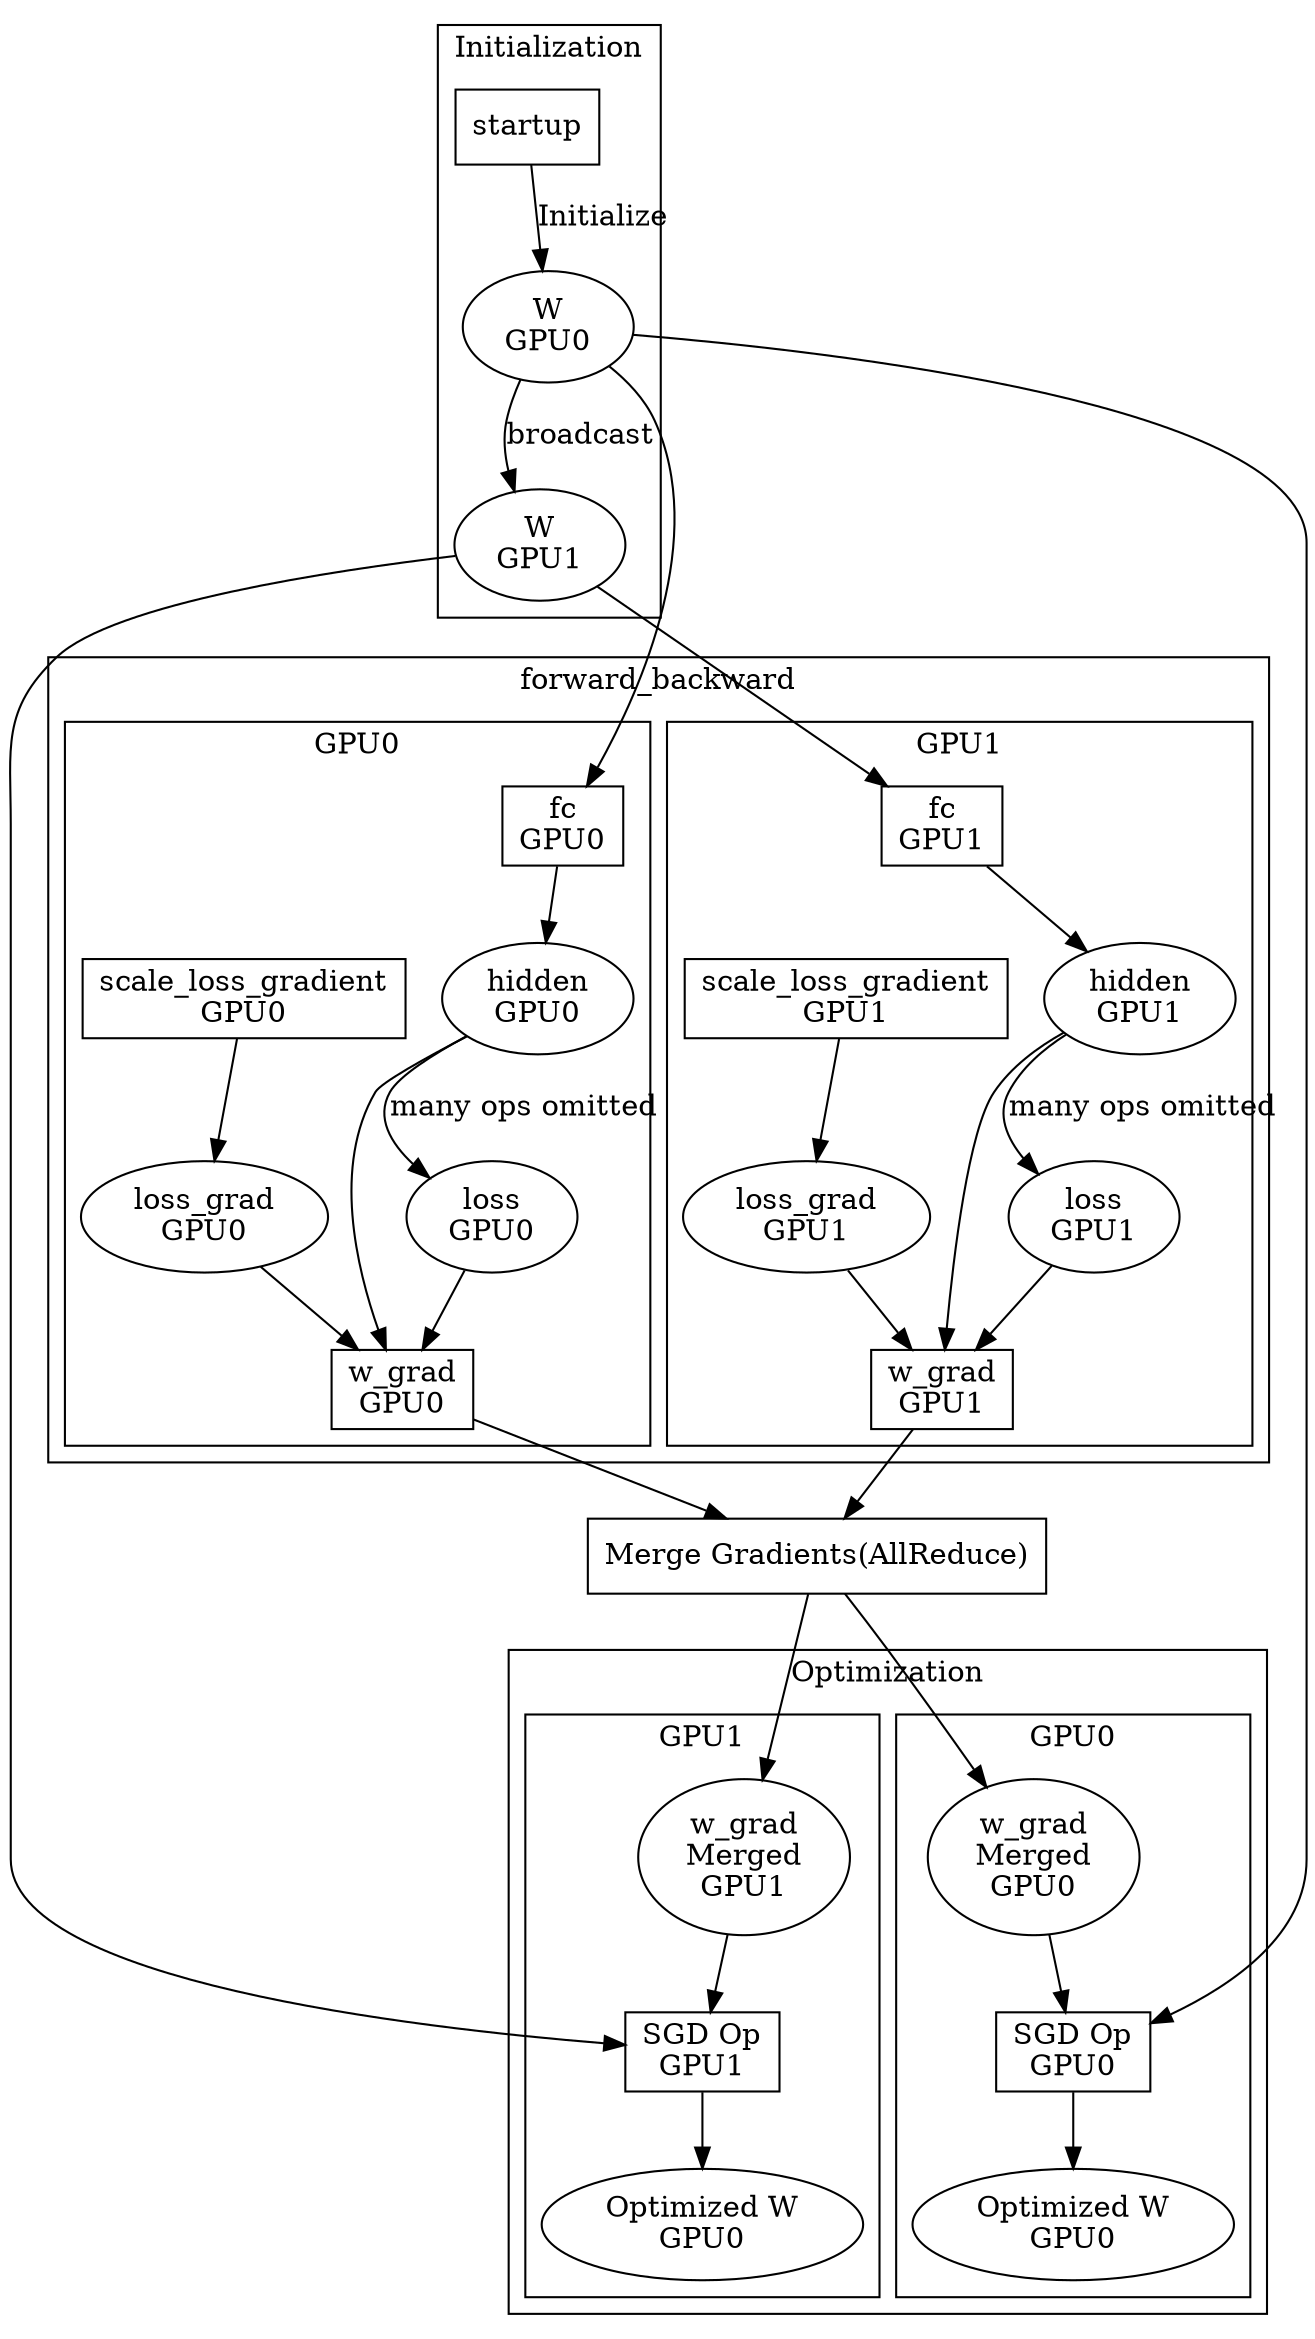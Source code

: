 digraph G {
  subgraph cluster_init {
    label="Initialization"
    startup_program [label="startup", shape=box]
    node_w_g0 [label="W\nGPU0"]
    startup_program -> node_w_g0 [label="Initialize"]
    node_w_g1 [label="W\nGPU1"]
    node_w_g0 -> node_w_g1 [label="broadcast"]
  }

  subgraph cluster_train {
    label="forward_backward"

    subgraph cluster_gpu0 {
      label="GPU0"
      fc_0 [label="fc\nGPU0", shape=box]
      hidden_0 [label="hidden\nGPU0"]
      node_w_g0 -> fc_0
      fc_0 -> hidden_0
      loss0 [label="loss\nGPU0"]
      hidden_0 -> loss0 [label="many ops omitted"]
      scale_loss_0 [label="scale_loss_gradient\nGPU0", shape=box]
      loss_g0 [label="loss_grad\nGPU0"]
      scale_loss_0->loss_g0
      
      fc_g_0 [label="w_grad\nGPU0", shape=box]
      loss0 -> fc_g_0
      loss_g0 -> fc_g_0
      hidden_0 -> fc_g_0
    }

    subgraph cluster_gpu1 {
      label="GPU1"
      fc_1 [label="fc\nGPU1", shape=box]
      hidden_1 [label="hidden\nGPU1"]
      node_w_g1 -> fc_1
      fc_1 -> hidden_1
      loss1 [label="loss\nGPU1"]
      hidden_1 -> loss1 [label="many ops omitted"]
      scale_loss_1 [label="scale_loss_gradient\nGPU1", shape=box]
      loss_g1 [label="loss_grad\nGPU1"]
      scale_loss_1->loss_g1
      
      fc_g_1 [label="w_grad\nGPU1", shape=box]
      loss1 -> fc_g_1
      loss_g1 -> fc_g_1
      hidden_1 -> fc_g_1
    }
  }

  all_reduce_w [label="Merge Gradients(AllReduce)", shape=box]
  fc_g_0 -> all_reduce_w
  fc_g_1 -> all_reduce_w

  fc_g_0_merged [label="w_grad\nMerged\nGPU0"]
  fc_g_1_merged [label="w_grad\nMerged\nGPU1"]
  all_reduce_w -> fc_g_0_merged
  all_reduce_w -> fc_g_1_merged

  subgraph cluster_optimization {
    label="Optimization"
    subgraph cluster_opt_gpu0 {
      label="GPU0"
      sgd_0 [label="SGD Op\nGPU0", shape=box]

      fc_g_0_merged -> sgd_0
      node_w_g0 -> sgd_0
      optimized_w_0 [label="Optimized W\nGPU0"]
      sgd_0 -> optimized_w_0
    }
    subgraph cluster_opt_gpu1 {
      label="GPU1"
      sgd_1 [label="SGD Op\nGPU1", shape=box]

      fc_g_1_merged -> sgd_1
      node_w_g1 -> sgd_1
      optimized_w_1 [label="Optimized W\nGPU0"]
      sgd_1 -> optimized_w_1
    }
  }


}
